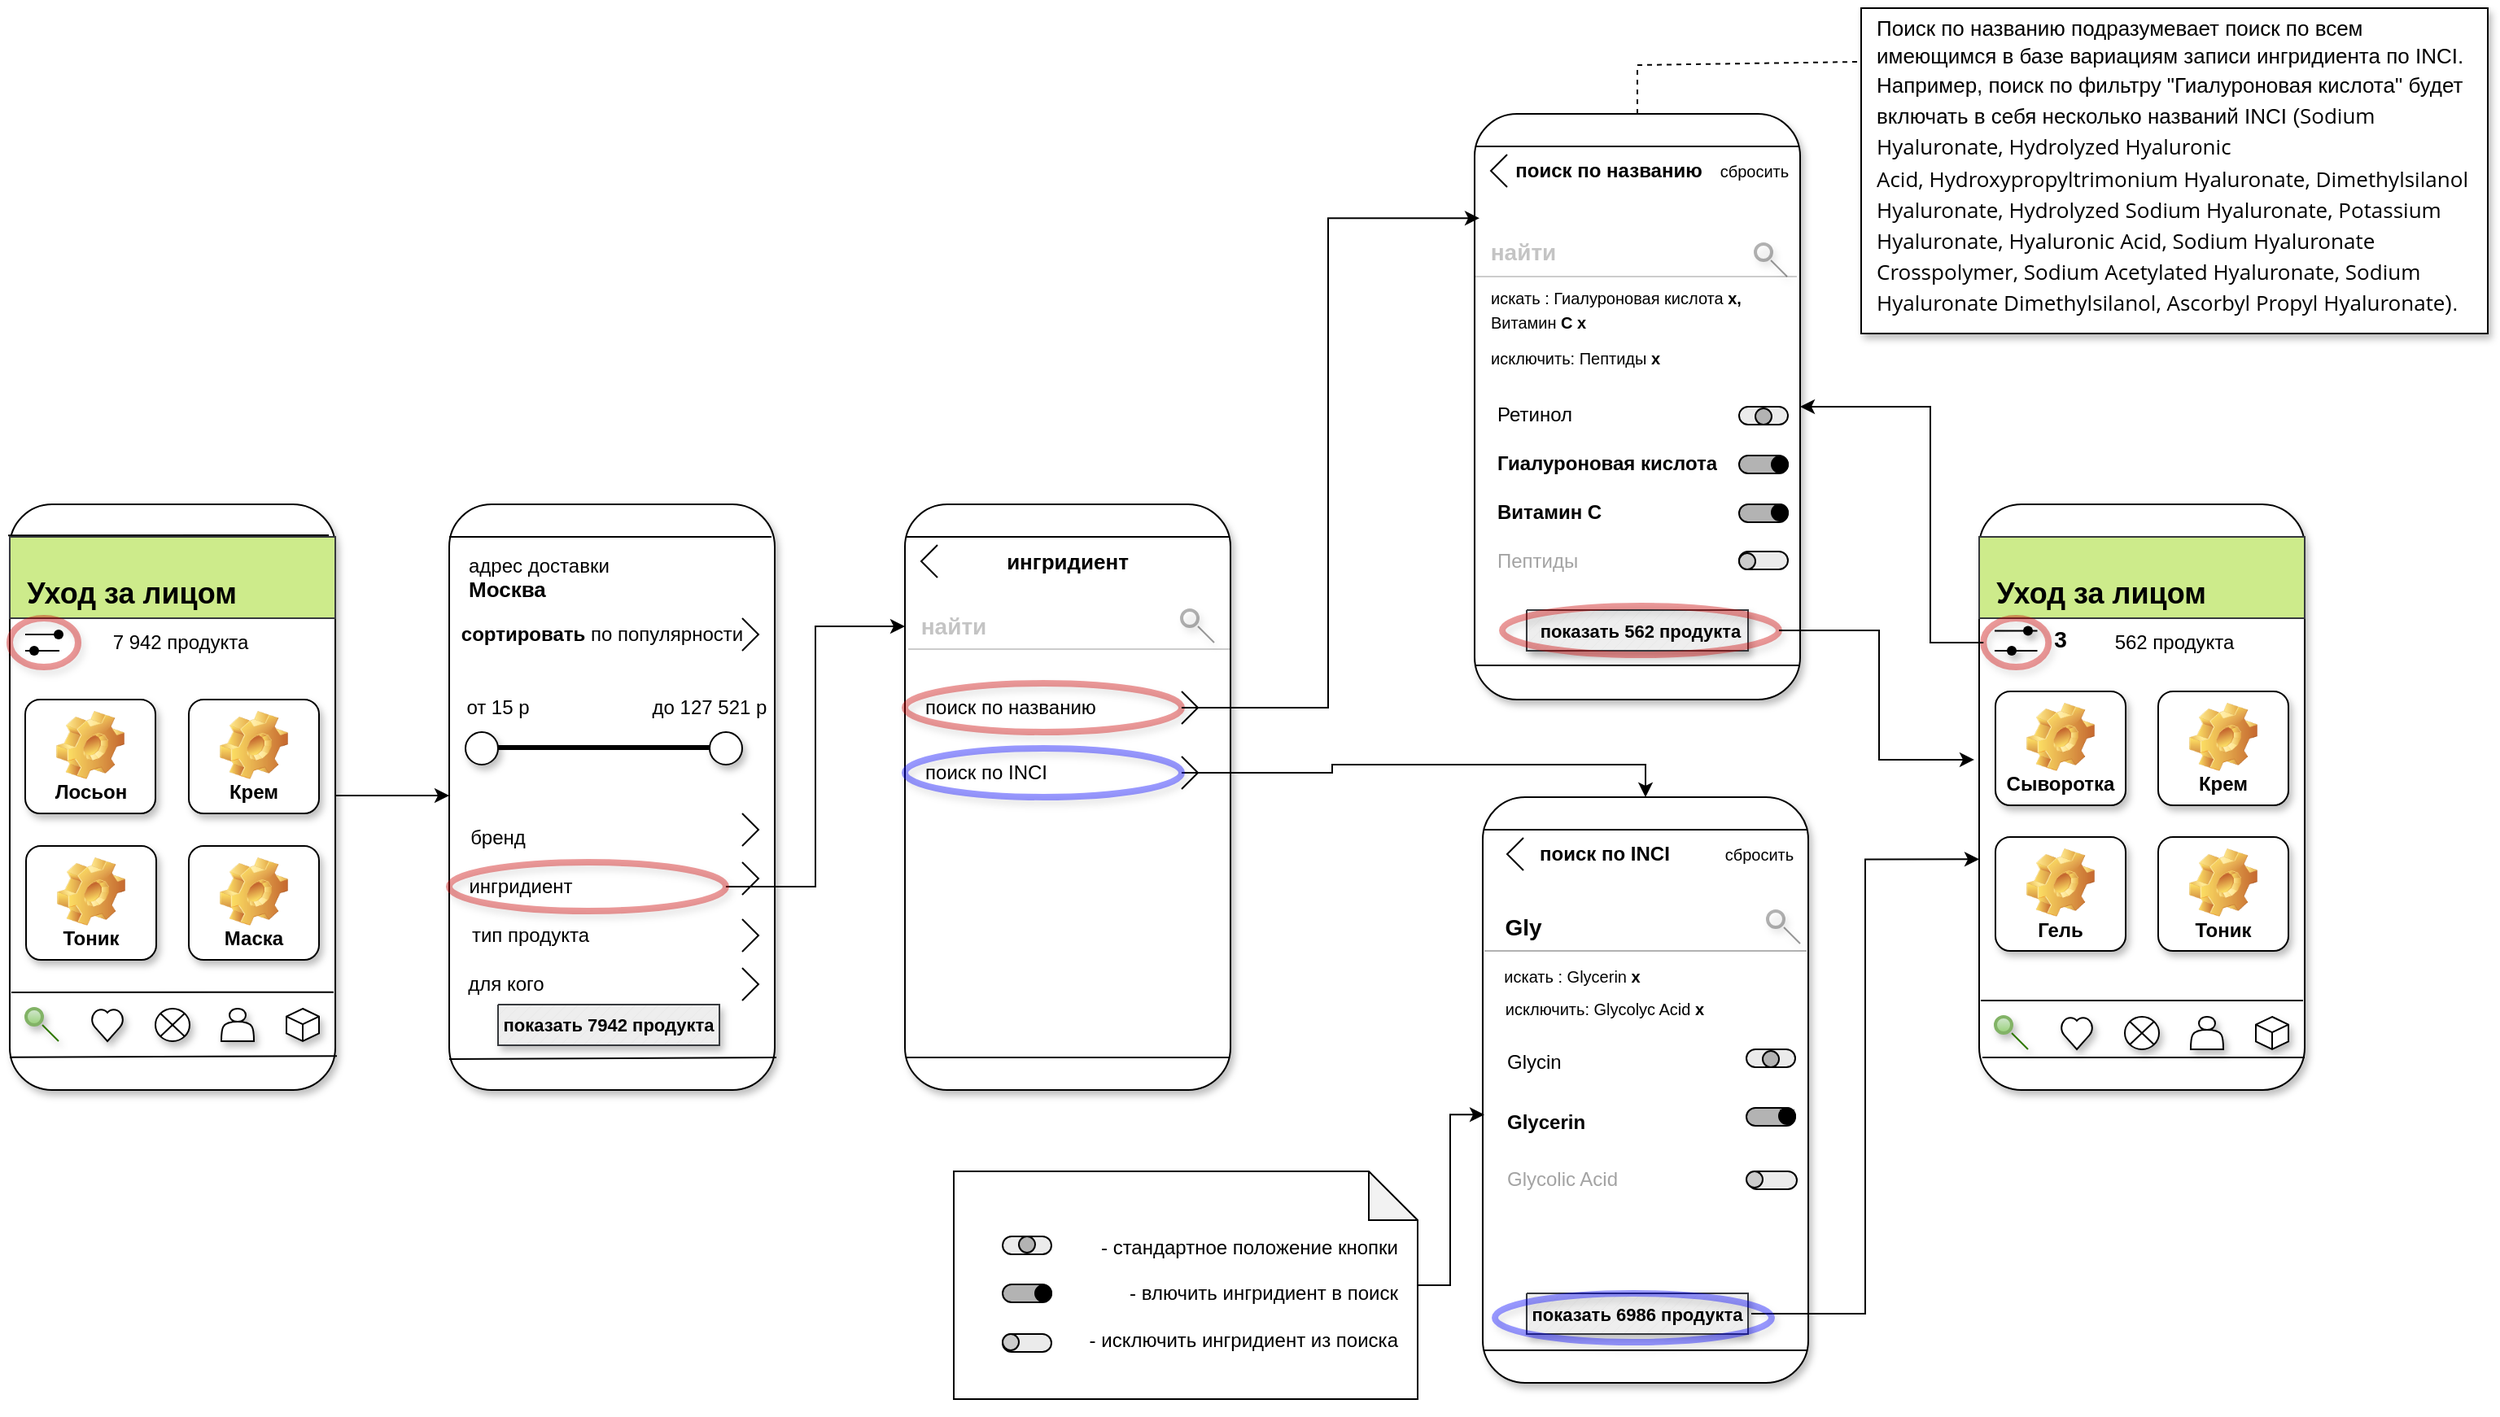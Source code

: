 <mxfile version="24.7.17">
  <diagram name="Страница — 1" id="dGyKo30YHlpizkumSqCY">
    <mxGraphModel dx="1434" dy="1671" grid="1" gridSize="10" guides="1" tooltips="1" connect="1" arrows="1" fold="1" page="1" pageScale="1" pageWidth="1169" pageHeight="827" math="0" shadow="0">
      <root>
        <mxCell id="0" />
        <mxCell id="1" parent="0" />
        <mxCell id="ZdthaMtyNPpBsi2oZ3e5-52" value="" style="rounded=1;whiteSpace=wrap;html=1;shadow=1;arcSize=13;labelBackgroundColor=none;movable=0;resizable=0;rotatable=0;deletable=0;editable=0;locked=1;connectable=0;" parent="1" vertex="1">
          <mxGeometry x="320" y="100" width="200" height="360" as="geometry" />
        </mxCell>
        <mxCell id="ZdthaMtyNPpBsi2oZ3e5-1" value="" style="rounded=1;whiteSpace=wrap;html=1;shadow=1;arcSize=13;labelBackgroundColor=none;movable=0;resizable=0;rotatable=0;deletable=0;editable=0;locked=1;connectable=0;" parent="1" vertex="1">
          <mxGeometry x="50" y="100" width="200" height="360" as="geometry" />
        </mxCell>
        <mxCell id="ZdthaMtyNPpBsi2oZ3e5-4" value="" style="endArrow=none;html=1;rounded=0;entryX=1.005;entryY=0.942;entryDx=0;entryDy=0;entryPerimeter=0;exitX=0;exitY=0.944;exitDx=0;exitDy=0;exitPerimeter=0;labelBackgroundColor=none;fontColor=default;" parent="1" source="ZdthaMtyNPpBsi2oZ3e5-1" target="ZdthaMtyNPpBsi2oZ3e5-1" edge="1">
          <mxGeometry width="50" height="50" relative="1" as="geometry">
            <mxPoint x="90" y="450" as="sourcePoint" />
            <mxPoint x="140" y="400" as="targetPoint" />
            <Array as="points" />
          </mxGeometry>
        </mxCell>
        <mxCell id="ZdthaMtyNPpBsi2oZ3e5-5" value="" style="endArrow=none;html=1;rounded=0;entryX=0.995;entryY=0.833;entryDx=0;entryDy=0;entryPerimeter=0;labelBackgroundColor=none;fontColor=default;" parent="1" target="ZdthaMtyNPpBsi2oZ3e5-1" edge="1">
          <mxGeometry width="50" height="50" relative="1" as="geometry">
            <mxPoint x="51" y="400" as="sourcePoint" />
            <mxPoint x="140" y="380" as="targetPoint" />
          </mxGeometry>
        </mxCell>
        <mxCell id="ZdthaMtyNPpBsi2oZ3e5-7" style="edgeStyle=orthogonalEdgeStyle;rounded=0;orthogonalLoop=1;jettySize=auto;html=1;exitX=0.1;exitY=0.5;exitDx=0;exitDy=0;exitPerimeter=0;entryX=0.1;entryY=0.5;entryDx=0;entryDy=0;entryPerimeter=0;labelBackgroundColor=none;fontColor=default;" parent="1" edge="1">
          <mxGeometry relative="1" as="geometry">
            <mxPoint x="421" y="425" as="targetPoint" />
            <mxPoint x="421" y="425" as="sourcePoint" />
          </mxGeometry>
        </mxCell>
        <mxCell id="ZdthaMtyNPpBsi2oZ3e5-12" style="edgeStyle=orthogonalEdgeStyle;rounded=0;orthogonalLoop=1;jettySize=auto;html=1;exitX=0.5;exitY=0.115;exitDx=0;exitDy=0;exitPerimeter=0;entryX=0.5;entryY=0.115;entryDx=0;entryDy=0;entryPerimeter=0;labelBackgroundColor=none;fontColor=default;" parent="1" source="ZdthaMtyNPpBsi2oZ3e5-11" target="ZdthaMtyNPpBsi2oZ3e5-11" edge="1">
          <mxGeometry relative="1" as="geometry">
            <mxPoint x="460" y="390" as="targetPoint" />
          </mxGeometry>
        </mxCell>
        <mxCell id="ZdthaMtyNPpBsi2oZ3e5-11" value="" style="verticalLabelPosition=bottom;verticalAlign=top;html=1;shape=mxgraph.basic.heart;shadow=1;labelBackgroundColor=none;" parent="1" vertex="1">
          <mxGeometry x="100" y="410" width="20" height="20" as="geometry" />
        </mxCell>
        <mxCell id="ZdthaMtyNPpBsi2oZ3e5-13" value="" style="shape=actor;whiteSpace=wrap;html=1;shadow=1;labelBackgroundColor=none;" parent="1" vertex="1">
          <mxGeometry x="180" y="410" width="20" height="20" as="geometry" />
        </mxCell>
        <mxCell id="ZdthaMtyNPpBsi2oZ3e5-15" value="" style="html=1;shape=mxgraph.basic.isocube;isoAngle=15;shadow=1;labelBackgroundColor=none;" parent="1" vertex="1">
          <mxGeometry x="220" y="410" width="20" height="20" as="geometry" />
        </mxCell>
        <mxCell id="ZdthaMtyNPpBsi2oZ3e5-16" value="" style="verticalLabelPosition=bottom;verticalAlign=top;html=1;shape=mxgraph.flowchart.or;shadow=1;labelBackgroundColor=none;" parent="1" vertex="1">
          <mxGeometry x="139.5" y="410" width="21" height="20" as="geometry" />
        </mxCell>
        <mxCell id="ZdthaMtyNPpBsi2oZ3e5-17" value="" style="ellipse;whiteSpace=wrap;html=1;aspect=fixed;strokeWidth=2;perimeterSpacing=1;shadow=1;labelBackgroundColor=none;fillColor=#d5e8d4;strokeColor=#82b366;gradientColor=#97d077;" parent="1" vertex="1">
          <mxGeometry x="60" y="410" width="10" height="10" as="geometry" />
        </mxCell>
        <mxCell id="ZdthaMtyNPpBsi2oZ3e5-20" value="" style="endArrow=none;html=1;rounded=0;shadow=1;endSize=7;startSize=7;jumpSize=7;labelBackgroundColor=none;fontColor=default;fillColor=#60a917;strokeColor=#2D7600;" parent="1" edge="1">
          <mxGeometry width="50" height="50" relative="1" as="geometry">
            <mxPoint x="70" y="420" as="sourcePoint" />
            <mxPoint x="80" y="430" as="targetPoint" />
          </mxGeometry>
        </mxCell>
        <mxCell id="ZdthaMtyNPpBsi2oZ3e5-24" value="" style="endArrow=none;html=1;rounded=0;exitX=-0.005;exitY=0.053;exitDx=0;exitDy=0;exitPerimeter=0;labelBackgroundColor=none;fontColor=default;" parent="1" source="ZdthaMtyNPpBsi2oZ3e5-1" edge="1">
          <mxGeometry width="50" height="50" relative="1" as="geometry">
            <mxPoint x="89.5" y="180" as="sourcePoint" />
            <mxPoint x="246" y="119" as="targetPoint" />
          </mxGeometry>
        </mxCell>
        <mxCell id="ZdthaMtyNPpBsi2oZ3e5-25" value="" style="rounded=0;whiteSpace=wrap;html=1;fillColor=#cdeb8b;strokeColor=#36393d;" parent="1" vertex="1">
          <mxGeometry x="50" y="120" width="200" height="50" as="geometry" />
        </mxCell>
        <mxCell id="ZdthaMtyNPpBsi2oZ3e5-28" value="&lt;h2&gt;Уход за лицом&lt;/h2&gt;" style="text;strokeColor=none;align=center;fillColor=none;html=1;verticalAlign=middle;whiteSpace=wrap;rounded=0;" parent="1" vertex="1">
          <mxGeometry x="50" y="140" width="150" height="30" as="geometry" />
        </mxCell>
        <mxCell id="ZdthaMtyNPpBsi2oZ3e5-29" value="" style="shape=partialRectangle;whiteSpace=wrap;html=1;left=0;right=0;fillColor=none;" parent="1" vertex="1">
          <mxGeometry x="60" y="180" width="20" height="10" as="geometry" />
        </mxCell>
        <mxCell id="ZdthaMtyNPpBsi2oZ3e5-30" value="" style="shape=waypoint;sketch=0;fillStyle=solid;size=6;pointerEvents=1;points=[];fillColor=none;resizable=0;rotatable=0;perimeter=centerPerimeter;snapToPoint=1;" parent="1" vertex="1">
          <mxGeometry x="70" y="170" width="20" height="20" as="geometry" />
        </mxCell>
        <mxCell id="ZdthaMtyNPpBsi2oZ3e5-31" value="" style="shape=waypoint;sketch=0;fillStyle=solid;size=6;pointerEvents=1;points=[];fillColor=none;resizable=0;rotatable=0;perimeter=centerPerimeter;snapToPoint=1;" parent="1" vertex="1">
          <mxGeometry x="55" y="180" width="20" height="20" as="geometry" />
        </mxCell>
        <mxCell id="ZdthaMtyNPpBsi2oZ3e5-36" value="7 942 продукта" style="text;strokeColor=none;align=center;fillColor=none;html=1;verticalAlign=middle;whiteSpace=wrap;rounded=0;fontFamily=Helvetica;fontSize=12;fontColor=default;labelBackgroundColor=none;" parent="1" vertex="1">
          <mxGeometry x="110" y="170" width="90" height="30" as="geometry" />
        </mxCell>
        <mxCell id="ZdthaMtyNPpBsi2oZ3e5-37" value="Лосьон" style="label;whiteSpace=wrap;html=1;align=center;verticalAlign=bottom;spacingLeft=0;spacingBottom=4;imageAlign=center;imageVerticalAlign=top;image=img/clipart/Gear_128x128.png;rounded=1;shadow=1;strokeColor=default;arcSize=13;fontFamily=Helvetica;fontSize=12;fontColor=default;labelBackgroundColor=none;fillColor=default;" parent="1" vertex="1">
          <mxGeometry x="59.5" y="220" width="80" height="70" as="geometry" />
        </mxCell>
        <mxCell id="ZdthaMtyNPpBsi2oZ3e5-38" value="Крем" style="label;whiteSpace=wrap;html=1;align=center;verticalAlign=bottom;spacingLeft=0;spacingBottom=4;imageAlign=center;imageVerticalAlign=top;image=img/clipart/Gear_128x128.png;rounded=1;shadow=1;strokeColor=default;arcSize=13;fontFamily=Helvetica;fontSize=12;fontColor=default;labelBackgroundColor=none;fillColor=default;" parent="1" vertex="1">
          <mxGeometry x="160" y="220" width="80" height="70" as="geometry" />
        </mxCell>
        <mxCell id="ZdthaMtyNPpBsi2oZ3e5-39" value="Тоник" style="label;whiteSpace=wrap;html=1;align=center;verticalAlign=bottom;spacingLeft=0;spacingBottom=4;imageAlign=center;imageVerticalAlign=top;image=img/clipart/Gear_128x128.png;rounded=1;shadow=1;strokeColor=default;arcSize=13;fontFamily=Helvetica;fontSize=12;fontColor=default;labelBackgroundColor=none;fillColor=default;" parent="1" vertex="1">
          <mxGeometry x="60" y="310" width="80" height="70" as="geometry" />
        </mxCell>
        <mxCell id="ZdthaMtyNPpBsi2oZ3e5-40" value="Маска" style="label;whiteSpace=wrap;html=1;align=center;verticalAlign=bottom;spacingLeft=0;spacingBottom=4;imageAlign=center;imageVerticalAlign=top;image=img/clipart/Gear_128x128.png;rounded=1;shadow=1;strokeColor=default;arcSize=13;fontFamily=Helvetica;fontSize=12;fontColor=default;labelBackgroundColor=none;fillColor=default;" parent="1" vertex="1">
          <mxGeometry x="160" y="310" width="80" height="70" as="geometry" />
        </mxCell>
        <mxCell id="ZdthaMtyNPpBsi2oZ3e5-42" value="" style="endArrow=none;html=1;rounded=0;entryX=1.005;entryY=0.942;entryDx=0;entryDy=0;entryPerimeter=0;exitX=0;exitY=0.944;exitDx=0;exitDy=0;exitPerimeter=0;labelBackgroundColor=none;fontColor=default;" parent="1" edge="1">
          <mxGeometry width="50" height="50" relative="1" as="geometry">
            <mxPoint x="320" y="441" as="sourcePoint" />
            <mxPoint x="521" y="440" as="targetPoint" />
            <Array as="points" />
          </mxGeometry>
        </mxCell>
        <mxCell id="ZdthaMtyNPpBsi2oZ3e5-51" value="" style="endArrow=none;html=1;rounded=0;entryX=0.995;entryY=0.833;entryDx=0;entryDy=0;entryPerimeter=0;labelBackgroundColor=none;fontColor=default;" parent="1" edge="1">
          <mxGeometry width="50" height="50" relative="1" as="geometry">
            <mxPoint x="320" y="120" as="sourcePoint" />
            <mxPoint x="518" y="120" as="targetPoint" />
          </mxGeometry>
        </mxCell>
        <mxCell id="ZdthaMtyNPpBsi2oZ3e5-53" value="адрес доставки&lt;div&gt;&lt;b&gt;&lt;font style=&quot;font-size: 13px;&quot;&gt;Москва&lt;/font&gt;&lt;/b&gt;&lt;/div&gt;" style="text;strokeColor=none;align=left;fillColor=none;html=1;verticalAlign=middle;whiteSpace=wrap;rounded=0;fontFamily=Helvetica;fontSize=12;fontColor=default;labelBackgroundColor=none;" parent="1" vertex="1">
          <mxGeometry x="330" y="130" width="100" height="30" as="geometry" />
        </mxCell>
        <mxCell id="ZdthaMtyNPpBsi2oZ3e5-54" value="&lt;font style=&quot;font-size: 12px;&quot;&gt;&lt;b&gt;&lt;font style=&quot;font-size: 12px;&quot;&gt;сортировать&lt;/font&gt;&lt;/b&gt; по популярности&lt;/font&gt;" style="text;strokeColor=none;align=center;fillColor=none;html=1;verticalAlign=middle;whiteSpace=wrap;rounded=0;fontFamily=Helvetica;fontSize=12;fontColor=default;labelBackgroundColor=none;" parent="1" vertex="1">
          <mxGeometry x="299" y="165" width="230" height="30" as="geometry" />
        </mxCell>
        <mxCell id="ZdthaMtyNPpBsi2oZ3e5-56" value="" style="endArrow=none;html=1;rounded=0;fontFamily=Helvetica;fontSize=12;fontColor=default;labelBackgroundColor=none;" parent="1" edge="1">
          <mxGeometry width="50" height="50" relative="1" as="geometry">
            <mxPoint x="500" y="170" as="sourcePoint" />
            <mxPoint x="500" y="190" as="targetPoint" />
            <Array as="points">
              <mxPoint x="510" y="180" />
            </Array>
          </mxGeometry>
        </mxCell>
        <mxCell id="ZdthaMtyNPpBsi2oZ3e5-57" value="" style="endArrow=none;html=1;rounded=0;fontFamily=Helvetica;fontSize=12;fontColor=default;labelBackgroundColor=none;strokeWidth=3;" parent="1" edge="1">
          <mxGeometry width="50" height="50" relative="1" as="geometry">
            <mxPoint x="483" y="249.5" as="sourcePoint" />
            <mxPoint x="344" y="249.5" as="targetPoint" />
          </mxGeometry>
        </mxCell>
        <mxCell id="ZdthaMtyNPpBsi2oZ3e5-58" value="" style="ellipse;whiteSpace=wrap;html=1;aspect=fixed;rounded=1;shadow=1;strokeColor=default;align=center;verticalAlign=middle;arcSize=13;fontFamily=Helvetica;fontSize=12;fontColor=default;labelBackgroundColor=none;fillColor=default;" parent="1" vertex="1">
          <mxGeometry x="330" y="240" width="20" height="20" as="geometry" />
        </mxCell>
        <mxCell id="ZdthaMtyNPpBsi2oZ3e5-59" value="" style="ellipse;whiteSpace=wrap;html=1;aspect=fixed;rounded=1;shadow=1;strokeColor=default;align=center;verticalAlign=middle;arcSize=13;fontFamily=Helvetica;fontSize=12;fontColor=default;labelBackgroundColor=none;fillColor=default;" parent="1" vertex="1">
          <mxGeometry x="480" y="240" width="20" height="20" as="geometry" />
        </mxCell>
        <mxCell id="ZdthaMtyNPpBsi2oZ3e5-60" value="от 15 р" style="text;strokeColor=none;align=center;fillColor=none;html=1;verticalAlign=middle;whiteSpace=wrap;rounded=0;fontFamily=Helvetica;fontSize=12;fontColor=default;labelBackgroundColor=none;" parent="1" vertex="1">
          <mxGeometry x="320" y="210" width="60" height="30" as="geometry" />
        </mxCell>
        <mxCell id="ZdthaMtyNPpBsi2oZ3e5-61" value="до 127 521 р" style="text;strokeColor=none;align=center;fillColor=none;html=1;verticalAlign=middle;whiteSpace=wrap;rounded=0;fontFamily=Helvetica;fontSize=12;fontColor=default;labelBackgroundColor=none;" parent="1" vertex="1">
          <mxGeometry x="440" y="210" width="80" height="30" as="geometry" />
        </mxCell>
        <mxCell id="ZdthaMtyNPpBsi2oZ3e5-62" value="бренд" style="text;strokeColor=none;align=center;fillColor=none;html=1;verticalAlign=middle;whiteSpace=wrap;rounded=0;fontFamily=Helvetica;fontSize=12;fontColor=default;labelBackgroundColor=none;" parent="1" vertex="1">
          <mxGeometry x="330" y="290" width="40" height="30" as="geometry" />
        </mxCell>
        <mxCell id="ZdthaMtyNPpBsi2oZ3e5-63" value="ингридиент" style="text;strokeColor=none;align=center;fillColor=none;html=1;verticalAlign=middle;whiteSpace=wrap;rounded=0;fontFamily=Helvetica;fontSize=12;fontColor=default;labelBackgroundColor=none;" parent="1" vertex="1">
          <mxGeometry x="334" y="320" width="60" height="30" as="geometry" />
        </mxCell>
        <mxCell id="ZdthaMtyNPpBsi2oZ3e5-64" value="тип продукта" style="text;strokeColor=none;align=center;fillColor=none;html=1;verticalAlign=middle;whiteSpace=wrap;rounded=0;fontFamily=Helvetica;fontSize=12;fontColor=default;labelBackgroundColor=none;" parent="1" vertex="1">
          <mxGeometry x="330" y="350" width="80" height="30" as="geometry" />
        </mxCell>
        <mxCell id="ZdthaMtyNPpBsi2oZ3e5-65" value="для кого" style="text;strokeColor=none;align=center;fillColor=none;html=1;verticalAlign=middle;whiteSpace=wrap;rounded=0;fontFamily=Helvetica;fontSize=12;fontColor=default;labelBackgroundColor=none;" parent="1" vertex="1">
          <mxGeometry x="330" y="380" width="50" height="30" as="geometry" />
        </mxCell>
        <mxCell id="ZdthaMtyNPpBsi2oZ3e5-66" value="" style="verticalLabelPosition=bottom;verticalAlign=top;html=1;shape=mxgraph.basic.patternFillRect;fillStyle=diag;step=5;fillStrokeWidth=0.2;fillStrokeColor=#dddddd;rounded=1;shadow=1;strokeColor=#36393d;align=center;arcSize=13;fontFamily=Helvetica;fontSize=12;labelBackgroundColor=none;fillColor=#eeeeee;" parent="1" vertex="1">
          <mxGeometry x="350" y="407.5" width="136" height="25" as="geometry" />
        </mxCell>
        <mxCell id="ZdthaMtyNPpBsi2oZ3e5-67" value="&lt;font style=&quot;font-size: 11px;&quot;&gt;&lt;b&gt;показать 7942 продукта&lt;/b&gt;&lt;/font&gt;" style="text;strokeColor=none;align=center;fillColor=none;html=1;verticalAlign=middle;whiteSpace=wrap;rounded=0;fontFamily=Helvetica;fontSize=12;fontColor=default;labelBackgroundColor=none;strokeWidth=1;" parent="1" vertex="1">
          <mxGeometry x="348" y="405" width="140" height="30" as="geometry" />
        </mxCell>
        <mxCell id="ZdthaMtyNPpBsi2oZ3e5-69" value="" style="endArrow=none;html=1;rounded=0;fontFamily=Helvetica;fontSize=12;fontColor=default;labelBackgroundColor=none;" parent="1" edge="1">
          <mxGeometry width="50" height="50" relative="1" as="geometry">
            <mxPoint x="500" y="355" as="sourcePoint" />
            <mxPoint x="500" y="375" as="targetPoint" />
            <Array as="points">
              <mxPoint x="510" y="365" />
            </Array>
          </mxGeometry>
        </mxCell>
        <mxCell id="ZdthaMtyNPpBsi2oZ3e5-70" value="" style="endArrow=none;html=1;rounded=0;fontFamily=Helvetica;fontSize=12;fontColor=default;labelBackgroundColor=none;" parent="1" edge="1">
          <mxGeometry width="50" height="50" relative="1" as="geometry">
            <mxPoint x="500" y="290" as="sourcePoint" />
            <mxPoint x="500" y="310" as="targetPoint" />
            <Array as="points">
              <mxPoint x="510" y="300" />
            </Array>
          </mxGeometry>
        </mxCell>
        <mxCell id="ZdthaMtyNPpBsi2oZ3e5-71" value="" style="endArrow=none;html=1;rounded=0;fontFamily=Helvetica;fontSize=12;fontColor=default;labelBackgroundColor=none;" parent="1" edge="1">
          <mxGeometry width="50" height="50" relative="1" as="geometry">
            <mxPoint x="500" y="320" as="sourcePoint" />
            <mxPoint x="500" y="340" as="targetPoint" />
            <Array as="points">
              <mxPoint x="510" y="330" />
            </Array>
          </mxGeometry>
        </mxCell>
        <mxCell id="ZdthaMtyNPpBsi2oZ3e5-72" value="" style="endArrow=none;html=1;rounded=0;fontFamily=Helvetica;fontSize=12;fontColor=default;labelBackgroundColor=none;" parent="1" edge="1">
          <mxGeometry width="50" height="50" relative="1" as="geometry">
            <mxPoint x="500" y="385" as="sourcePoint" />
            <mxPoint x="500" y="405" as="targetPoint" />
            <Array as="points">
              <mxPoint x="510" y="395" />
            </Array>
          </mxGeometry>
        </mxCell>
        <mxCell id="ZdthaMtyNPpBsi2oZ3e5-73" value="" style="rounded=1;whiteSpace=wrap;html=1;shadow=1;arcSize=13;labelBackgroundColor=none;movable=0;resizable=0;rotatable=0;deletable=0;editable=0;locked=1;connectable=0;" parent="1" vertex="1">
          <mxGeometry x="600" y="100" width="200" height="360" as="geometry" />
        </mxCell>
        <mxCell id="ZdthaMtyNPpBsi2oZ3e5-74" value="" style="rounded=1;whiteSpace=wrap;html=1;shadow=1;arcSize=13;labelBackgroundColor=none;" parent="1" vertex="1">
          <mxGeometry x="950" y="-140" width="200" height="360" as="geometry" />
        </mxCell>
        <mxCell id="ZdthaMtyNPpBsi2oZ3e5-75" value="" style="endArrow=none;html=1;rounded=0;entryX=0.995;entryY=0.833;entryDx=0;entryDy=0;entryPerimeter=0;labelBackgroundColor=none;fontColor=default;" parent="1" edge="1">
          <mxGeometry width="50" height="50" relative="1" as="geometry">
            <mxPoint x="601" y="120" as="sourcePoint" />
            <mxPoint x="799" y="120" as="targetPoint" />
          </mxGeometry>
        </mxCell>
        <mxCell id="ZdthaMtyNPpBsi2oZ3e5-76" value="" style="endArrow=none;html=1;rounded=0;entryX=0.995;entryY=0.833;entryDx=0;entryDy=0;entryPerimeter=0;labelBackgroundColor=none;fontColor=default;" parent="1" edge="1">
          <mxGeometry width="50" height="50" relative="1" as="geometry">
            <mxPoint x="601" y="440" as="sourcePoint" />
            <mxPoint x="799" y="440" as="targetPoint" />
          </mxGeometry>
        </mxCell>
        <mxCell id="ZdthaMtyNPpBsi2oZ3e5-77" value="&lt;font style=&quot;font-size: 13px;&quot;&gt;&lt;b&gt;ингридиент&lt;/b&gt;&lt;/font&gt;" style="text;strokeColor=none;align=center;fillColor=none;html=1;verticalAlign=middle;whiteSpace=wrap;rounded=0;fontFamily=Helvetica;fontSize=12;fontColor=default;labelBackgroundColor=none;" parent="1" vertex="1">
          <mxGeometry x="670" y="120" width="60" height="30" as="geometry" />
        </mxCell>
        <mxCell id="ZdthaMtyNPpBsi2oZ3e5-78" value="" style="endArrow=none;html=1;rounded=0;fontFamily=Helvetica;fontSize=12;fontColor=default;labelBackgroundColor=none;" parent="1" edge="1">
          <mxGeometry width="50" height="50" relative="1" as="geometry">
            <mxPoint x="620" y="145" as="sourcePoint" />
            <mxPoint x="620" y="125" as="targetPoint" />
            <Array as="points">
              <mxPoint x="610" y="135" />
            </Array>
          </mxGeometry>
        </mxCell>
        <mxCell id="ZdthaMtyNPpBsi2oZ3e5-80" value="" style="endArrow=none;html=1;rounded=0;entryX=0.995;entryY=0.833;entryDx=0;entryDy=0;entryPerimeter=0;labelBackgroundColor=none;fontColor=default;opacity=20;" parent="1" edge="1">
          <mxGeometry width="50" height="50" relative="1" as="geometry">
            <mxPoint x="602" y="189" as="sourcePoint" />
            <mxPoint x="800" y="189" as="targetPoint" />
          </mxGeometry>
        </mxCell>
        <mxCell id="ZdthaMtyNPpBsi2oZ3e5-81" value="&lt;b&gt;&lt;font color=&quot;#c4c4c4&quot; style=&quot;font-size: 14px;&quot;&gt;найти&lt;/font&gt;&lt;/b&gt;" style="text;strokeColor=none;align=center;fillColor=none;html=1;verticalAlign=middle;whiteSpace=wrap;rounded=0;fontFamily=Helvetica;fontSize=12;fontColor=default;labelBackgroundColor=none;" parent="1" vertex="1">
          <mxGeometry x="600" y="160" width="60" height="30" as="geometry" />
        </mxCell>
        <mxCell id="ZdthaMtyNPpBsi2oZ3e5-82" value="" style="ellipse;whiteSpace=wrap;html=1;aspect=fixed;rounded=1;shadow=1;strokeColor=default;align=center;verticalAlign=middle;arcSize=13;fontFamily=Helvetica;fontSize=12;fontColor=default;labelBackgroundColor=none;fillColor=default;strokeWidth=2;opacity=30;" parent="1" vertex="1">
          <mxGeometry x="770" y="165" width="10" height="10" as="geometry" />
        </mxCell>
        <mxCell id="ZdthaMtyNPpBsi2oZ3e5-83" value="" style="endArrow=none;html=1;rounded=0;shadow=1;endSize=7;startSize=7;jumpSize=7;labelBackgroundColor=none;fontColor=default;fillColor=#60a917;strokeColor=#000000;opacity=40;" parent="1" edge="1">
          <mxGeometry width="50" height="50" relative="1" as="geometry">
            <mxPoint x="780" y="175" as="sourcePoint" />
            <mxPoint x="790" y="185" as="targetPoint" />
          </mxGeometry>
        </mxCell>
        <mxCell id="ZdthaMtyNPpBsi2oZ3e5-84" value="поиск по названию" style="text;strokeColor=none;align=center;fillColor=none;html=1;verticalAlign=middle;whiteSpace=wrap;rounded=0;fontFamily=Helvetica;fontSize=12;fontColor=default;labelBackgroundColor=none;" parent="1" vertex="1">
          <mxGeometry x="610" y="210" width="110" height="30" as="geometry" />
        </mxCell>
        <mxCell id="ZdthaMtyNPpBsi2oZ3e5-85" value="поиск по INCI" style="text;strokeColor=none;align=center;fillColor=none;html=1;verticalAlign=middle;whiteSpace=wrap;rounded=0;fontFamily=Helvetica;fontSize=12;fontColor=default;labelBackgroundColor=none;" parent="1" vertex="1">
          <mxGeometry x="610" y="250" width="80" height="30" as="geometry" />
        </mxCell>
        <mxCell id="ZdthaMtyNPpBsi2oZ3e5-86" value="" style="endArrow=none;html=1;rounded=0;fontFamily=Helvetica;fontSize=12;fontColor=default;labelBackgroundColor=none;" parent="1" edge="1">
          <mxGeometry width="50" height="50" relative="1" as="geometry">
            <mxPoint x="770" y="215" as="sourcePoint" />
            <mxPoint x="770" y="235" as="targetPoint" />
            <Array as="points">
              <mxPoint x="780" y="225" />
            </Array>
          </mxGeometry>
        </mxCell>
        <mxCell id="ZdthaMtyNPpBsi2oZ3e5-87" value="" style="endArrow=none;html=1;rounded=0;fontFamily=Helvetica;fontSize=12;fontColor=default;labelBackgroundColor=none;" parent="1" edge="1">
          <mxGeometry width="50" height="50" relative="1" as="geometry">
            <mxPoint x="770" y="255" as="sourcePoint" />
            <mxPoint x="770" y="275" as="targetPoint" />
            <Array as="points">
              <mxPoint x="780" y="265" />
            </Array>
          </mxGeometry>
        </mxCell>
        <mxCell id="ZdthaMtyNPpBsi2oZ3e5-88" value="" style="endArrow=none;html=1;rounded=0;entryX=0.995;entryY=0.833;entryDx=0;entryDy=0;entryPerimeter=0;labelBackgroundColor=none;fontColor=default;" parent="1" edge="1">
          <mxGeometry width="50" height="50" relative="1" as="geometry">
            <mxPoint x="951" y="-120" as="sourcePoint" />
            <mxPoint x="1149" y="-120" as="targetPoint" />
          </mxGeometry>
        </mxCell>
        <mxCell id="ZdthaMtyNPpBsi2oZ3e5-89" value="" style="endArrow=none;html=1;rounded=0;entryX=0.995;entryY=0.833;entryDx=0;entryDy=0;entryPerimeter=0;labelBackgroundColor=none;fontColor=default;" parent="1" edge="1">
          <mxGeometry width="50" height="50" relative="1" as="geometry">
            <mxPoint x="951" y="199" as="sourcePoint" />
            <mxPoint x="1149" y="199" as="targetPoint" />
          </mxGeometry>
        </mxCell>
        <mxCell id="ZdthaMtyNPpBsi2oZ3e5-90" value="" style="endArrow=none;html=1;rounded=0;entryX=0.995;entryY=0.833;entryDx=0;entryDy=0;entryPerimeter=0;labelBackgroundColor=none;fontColor=default;opacity=20;jumpSize=7;" parent="1" edge="1">
          <mxGeometry width="50" height="50" relative="1" as="geometry">
            <mxPoint x="950" y="-40" as="sourcePoint" />
            <mxPoint x="1148" y="-40" as="targetPoint" />
            <Array as="points">
              <mxPoint x="1049" y="-40" />
            </Array>
          </mxGeometry>
        </mxCell>
        <mxCell id="ZdthaMtyNPpBsi2oZ3e5-91" value="&lt;b&gt;&lt;font color=&quot;#c4c4c4&quot; style=&quot;font-size: 14px;&quot;&gt;найти&lt;/font&gt;&lt;/b&gt;" style="text;strokeColor=none;align=center;fillColor=none;html=1;verticalAlign=middle;whiteSpace=wrap;rounded=0;fontFamily=Helvetica;fontSize=12;fontColor=default;labelBackgroundColor=none;" parent="1" vertex="1">
          <mxGeometry x="950" y="-70" width="60" height="30" as="geometry" />
        </mxCell>
        <mxCell id="ZdthaMtyNPpBsi2oZ3e5-92" value="" style="ellipse;whiteSpace=wrap;html=1;aspect=fixed;rounded=1;shadow=1;strokeColor=default;align=center;verticalAlign=middle;arcSize=13;fontFamily=Helvetica;fontSize=12;fontColor=default;labelBackgroundColor=none;fillColor=default;strokeWidth=2;opacity=30;" parent="1" vertex="1">
          <mxGeometry x="1122.5" y="-60" width="10" height="10" as="geometry" />
        </mxCell>
        <mxCell id="ZdthaMtyNPpBsi2oZ3e5-93" value="" style="endArrow=none;html=1;rounded=0;shadow=1;endSize=7;startSize=7;jumpSize=7;labelBackgroundColor=none;fontColor=default;fillColor=#60a917;strokeColor=#000000;opacity=40;" parent="1" edge="1">
          <mxGeometry width="50" height="50" relative="1" as="geometry">
            <mxPoint x="1132" y="-50" as="sourcePoint" />
            <mxPoint x="1142" y="-40" as="targetPoint" />
          </mxGeometry>
        </mxCell>
        <mxCell id="ZdthaMtyNPpBsi2oZ3e5-94" value="&lt;b&gt;поиск по названию&lt;/b&gt;" style="text;strokeColor=none;align=center;fillColor=none;html=1;verticalAlign=middle;whiteSpace=wrap;rounded=0;fontFamily=Helvetica;fontSize=12;fontColor=default;labelBackgroundColor=none;" parent="1" vertex="1">
          <mxGeometry x="969.5" y="-120" width="125" height="30" as="geometry" />
        </mxCell>
        <mxCell id="ZdthaMtyNPpBsi2oZ3e5-95" value="" style="endArrow=none;html=1;rounded=0;fontFamily=Helvetica;fontSize=12;fontColor=default;labelBackgroundColor=none;" parent="1" edge="1">
          <mxGeometry width="50" height="50" relative="1" as="geometry">
            <mxPoint x="970" y="-95" as="sourcePoint" />
            <mxPoint x="970" y="-115" as="targetPoint" />
            <Array as="points">
              <mxPoint x="960" y="-105" />
            </Array>
          </mxGeometry>
        </mxCell>
        <mxCell id="ZdthaMtyNPpBsi2oZ3e5-227" value="" style="verticalLabelPosition=bottom;verticalAlign=top;html=1;shape=mxgraph.basic.patternFillRect;fillStyle=diag;step=5;fillStrokeWidth=0.2;fillStrokeColor=#dddddd;rounded=1;shadow=1;strokeColor=#36393d;align=center;arcSize=13;fontFamily=Helvetica;fontSize=12;labelBackgroundColor=none;fillColor=#eeeeee;" parent="1" vertex="1">
          <mxGeometry x="982" y="165" width="136" height="25" as="geometry" />
        </mxCell>
        <mxCell id="ZdthaMtyNPpBsi2oZ3e5-224" value="&lt;font style=&quot;font-size: 11px;&quot;&gt;&lt;b&gt;показать 562 продукта&lt;/b&gt;&lt;/font&gt;" style="text;strokeColor=none;align=center;fillColor=none;html=1;verticalAlign=middle;whiteSpace=wrap;rounded=0;fontFamily=Helvetica;fontSize=12;fontColor=default;labelBackgroundColor=none;strokeWidth=1;" parent="1" vertex="1">
          <mxGeometry x="982" y="162.5" width="140" height="30" as="geometry" />
        </mxCell>
        <mxCell id="ZdthaMtyNPpBsi2oZ3e5-232" value="" style="rounded=1;whiteSpace=wrap;html=1;shadow=1;arcSize=13;labelBackgroundColor=none;movable=1;resizable=1;rotatable=1;deletable=1;editable=1;locked=0;connectable=1;" parent="1" vertex="1">
          <mxGeometry x="955" y="280" width="200" height="360" as="geometry" />
        </mxCell>
        <mxCell id="ZdthaMtyNPpBsi2oZ3e5-233" value="" style="endArrow=none;html=1;rounded=0;entryX=0.995;entryY=0.833;entryDx=0;entryDy=0;entryPerimeter=0;labelBackgroundColor=none;fontColor=default;" parent="1" edge="1">
          <mxGeometry width="50" height="50" relative="1" as="geometry">
            <mxPoint x="956" y="300" as="sourcePoint" />
            <mxPoint x="1154" y="300" as="targetPoint" />
          </mxGeometry>
        </mxCell>
        <mxCell id="ZdthaMtyNPpBsi2oZ3e5-234" value="" style="endArrow=none;html=1;rounded=0;entryX=0.995;entryY=0.833;entryDx=0;entryDy=0;entryPerimeter=0;labelBackgroundColor=none;fontColor=default;" parent="1" edge="1">
          <mxGeometry width="50" height="50" relative="1" as="geometry">
            <mxPoint x="956" y="620" as="sourcePoint" />
            <mxPoint x="1154" y="620" as="targetPoint" />
          </mxGeometry>
        </mxCell>
        <mxCell id="ZdthaMtyNPpBsi2oZ3e5-235" value="" style="endArrow=none;html=1;rounded=0;entryX=0.995;entryY=0.833;entryDx=0;entryDy=0;entryPerimeter=0;labelBackgroundColor=none;fontColor=default;jumpSize=7;opacity=30;" parent="1" edge="1">
          <mxGeometry width="50" height="50" relative="1" as="geometry">
            <mxPoint x="956" y="374.5" as="sourcePoint" />
            <mxPoint x="1154" y="374.5" as="targetPoint" />
          </mxGeometry>
        </mxCell>
        <mxCell id="ZdthaMtyNPpBsi2oZ3e5-236" value="&lt;b&gt;поиск по INCI&lt;/b&gt;" style="text;strokeColor=none;align=center;fillColor=none;html=1;verticalAlign=middle;whiteSpace=wrap;rounded=0;fontFamily=Helvetica;fontSize=12;fontColor=default;labelBackgroundColor=none;" parent="1" vertex="1">
          <mxGeometry x="985" y="300" width="90" height="30" as="geometry" />
        </mxCell>
        <mxCell id="ZdthaMtyNPpBsi2oZ3e5-237" value="" style="endArrow=none;html=1;rounded=0;fontFamily=Helvetica;fontSize=12;fontColor=default;labelBackgroundColor=none;" parent="1" edge="1">
          <mxGeometry width="50" height="50" relative="1" as="geometry">
            <mxPoint x="980" y="325" as="sourcePoint" />
            <mxPoint x="980" y="305" as="targetPoint" />
            <Array as="points">
              <mxPoint x="970" y="315" />
            </Array>
          </mxGeometry>
        </mxCell>
        <mxCell id="ZdthaMtyNPpBsi2oZ3e5-238" value="&lt;span style=&quot;font-size: 14px;&quot;&gt;&lt;b style=&quot;&quot;&gt;Gly&lt;/b&gt;&lt;/span&gt;" style="text;strokeColor=none;align=center;fillColor=none;html=1;verticalAlign=middle;whiteSpace=wrap;rounded=0;fontFamily=Helvetica;fontSize=12;fontColor=default;labelBackgroundColor=none;" parent="1" vertex="1">
          <mxGeometry x="955" y="344.5" width="50" height="30" as="geometry" />
        </mxCell>
        <mxCell id="ZdthaMtyNPpBsi2oZ3e5-250" value="" style="shape=table;startSize=0;container=1;collapsible=0;childLayout=tableLayout;fontSize=11;fillColor=none;strokeColor=none;rounded=1;shadow=1;align=center;verticalAlign=middle;arcSize=13;fontFamily=Helvetica;fontColor=default;labelBackgroundColor=none;" parent="1" vertex="1">
          <mxGeometry x="962.5" y="425" width="150" height="165.5" as="geometry" />
        </mxCell>
        <mxCell id="-kzCH3ajNWqmzhJfIoFS-3" value="" style="shape=tableRow;horizontal=0;startSize=0;swimlaneHead=0;swimlaneBody=0;strokeColor=inherit;top=0;left=0;bottom=0;right=0;collapsible=0;dropTarget=0;fillColor=none;points=[[0,0.5],[1,0.5]];portConstraint=eastwest;fontSize=16;rounded=1;shadow=1;align=center;verticalAlign=middle;arcSize=13;fontFamily=Helvetica;fontColor=default;labelBackgroundColor=none;" parent="ZdthaMtyNPpBsi2oZ3e5-250" vertex="1">
          <mxGeometry width="150" height="35" as="geometry" />
        </mxCell>
        <mxCell id="-kzCH3ajNWqmzhJfIoFS-4" value="Glycin" style="shape=partialRectangle;html=1;whiteSpace=wrap;connectable=0;strokeColor=inherit;overflow=hidden;fillColor=none;top=0;left=0;bottom=0;right=0;pointerEvents=1;fontSize=12;align=left;spacingLeft=5;rounded=1;shadow=1;verticalAlign=middle;arcSize=13;fontFamily=Helvetica;fontColor=default;labelBackgroundColor=none;" parent="-kzCH3ajNWqmzhJfIoFS-3" vertex="1">
          <mxGeometry width="150" height="35" as="geometry">
            <mxRectangle width="150" height="35" as="alternateBounds" />
          </mxGeometry>
        </mxCell>
        <mxCell id="ZdthaMtyNPpBsi2oZ3e5-251" value="" style="shape=tableRow;horizontal=0;startSize=0;swimlaneHead=0;swimlaneBody=0;strokeColor=inherit;top=0;left=0;bottom=0;right=0;collapsible=0;dropTarget=0;fillColor=none;points=[[0,0.5],[1,0.5]];portConstraint=eastwest;fontSize=16;rounded=1;shadow=1;align=center;verticalAlign=middle;arcSize=13;fontFamily=Helvetica;fontColor=default;labelBackgroundColor=none;" parent="ZdthaMtyNPpBsi2oZ3e5-250" vertex="1">
          <mxGeometry y="35" width="150" height="39" as="geometry" />
        </mxCell>
        <mxCell id="ZdthaMtyNPpBsi2oZ3e5-252" value="&lt;b&gt;Glycerin&lt;/b&gt;" style="shape=partialRectangle;html=1;whiteSpace=wrap;connectable=0;strokeColor=inherit;overflow=hidden;fillColor=none;top=0;left=0;bottom=0;right=0;pointerEvents=1;fontSize=12;align=left;spacingLeft=5;rounded=1;shadow=1;verticalAlign=middle;arcSize=13;fontFamily=Helvetica;fontColor=default;labelBackgroundColor=none;" parent="ZdthaMtyNPpBsi2oZ3e5-251" vertex="1">
          <mxGeometry width="150" height="39" as="geometry">
            <mxRectangle width="150" height="39" as="alternateBounds" />
          </mxGeometry>
        </mxCell>
        <mxCell id="ZdthaMtyNPpBsi2oZ3e5-253" value="" style="shape=tableRow;horizontal=0;startSize=0;swimlaneHead=0;swimlaneBody=0;strokeColor=inherit;top=0;left=0;bottom=0;right=0;collapsible=0;dropTarget=0;fillColor=none;points=[[0,0.5],[1,0.5]];portConstraint=eastwest;fontSize=16;rounded=1;shadow=1;align=center;verticalAlign=middle;arcSize=13;fontFamily=Helvetica;fontColor=default;labelBackgroundColor=none;" parent="ZdthaMtyNPpBsi2oZ3e5-250" vertex="1">
          <mxGeometry y="74" width="150" height="31" as="geometry" />
        </mxCell>
        <mxCell id="ZdthaMtyNPpBsi2oZ3e5-254" value="&lt;span style=&quot;background-color: rgb(255, 255, 255);&quot;&gt;&lt;font color=&quot;#a3a3a3&quot; face=&quot;Helvetica&quot; style=&quot;font-size: 12px;&quot;&gt;Glycolic Acid&lt;/font&gt;&lt;/span&gt;" style="shape=partialRectangle;html=1;whiteSpace=wrap;connectable=0;strokeColor=inherit;overflow=hidden;fillColor=none;top=0;left=0;bottom=0;right=0;pointerEvents=1;fontSize=12;align=left;spacingLeft=5;rounded=1;shadow=1;verticalAlign=middle;arcSize=13;fontFamily=Helvetica;fontColor=default;labelBackgroundColor=none;" parent="ZdthaMtyNPpBsi2oZ3e5-253" vertex="1">
          <mxGeometry width="150" height="31" as="geometry">
            <mxRectangle width="150" height="31" as="alternateBounds" />
          </mxGeometry>
        </mxCell>
        <mxCell id="ZdthaMtyNPpBsi2oZ3e5-255" value="" style="shape=tableRow;horizontal=0;startSize=0;swimlaneHead=0;swimlaneBody=0;strokeColor=inherit;top=0;left=0;bottom=0;right=0;collapsible=0;dropTarget=0;fillColor=none;points=[[0,0.5],[1,0.5]];portConstraint=eastwest;fontSize=16;rounded=1;shadow=1;align=center;verticalAlign=middle;arcSize=13;fontFamily=Helvetica;fontColor=default;labelBackgroundColor=none;" parent="ZdthaMtyNPpBsi2oZ3e5-250" vertex="1">
          <mxGeometry y="105" width="150" height="31" as="geometry" />
        </mxCell>
        <mxCell id="ZdthaMtyNPpBsi2oZ3e5-256" value="" style="shape=partialRectangle;html=1;whiteSpace=wrap;connectable=0;strokeColor=inherit;overflow=hidden;fillColor=none;top=0;left=0;bottom=0;right=0;pointerEvents=1;fontSize=12;align=left;spacingLeft=5;rounded=1;shadow=1;verticalAlign=middle;arcSize=13;fontFamily=Helvetica;fontColor=default;labelBackgroundColor=none;" parent="ZdthaMtyNPpBsi2oZ3e5-255" vertex="1">
          <mxGeometry width="150" height="31" as="geometry">
            <mxRectangle width="150" height="31" as="alternateBounds" />
          </mxGeometry>
        </mxCell>
        <mxCell id="ZdthaMtyNPpBsi2oZ3e5-257" style="shape=tableRow;horizontal=0;startSize=0;swimlaneHead=0;swimlaneBody=0;strokeColor=inherit;top=0;left=0;bottom=0;right=0;collapsible=0;dropTarget=0;fillColor=none;points=[[0,0.5],[1,0.5]];portConstraint=eastwest;fontSize=16;rounded=1;shadow=1;align=center;verticalAlign=middle;arcSize=13;fontFamily=Helvetica;fontColor=default;labelBackgroundColor=none;" parent="ZdthaMtyNPpBsi2oZ3e5-250" vertex="1">
          <mxGeometry y="136" width="150" height="30" as="geometry" />
        </mxCell>
        <mxCell id="ZdthaMtyNPpBsi2oZ3e5-258" value="" style="shape=partialRectangle;html=1;whiteSpace=wrap;connectable=0;strokeColor=inherit;overflow=hidden;fillColor=none;top=0;left=0;bottom=0;right=0;pointerEvents=1;fontSize=12;align=left;spacingLeft=5;rounded=1;shadow=1;verticalAlign=middle;arcSize=13;fontFamily=Helvetica;fontColor=default;labelBackgroundColor=none;" parent="ZdthaMtyNPpBsi2oZ3e5-257" vertex="1">
          <mxGeometry width="150" height="30" as="geometry">
            <mxRectangle width="150" height="30" as="alternateBounds" />
          </mxGeometry>
        </mxCell>
        <mxCell id="ZdthaMtyNPpBsi2oZ3e5-274" value="" style="verticalLabelPosition=bottom;verticalAlign=top;html=1;shape=mxgraph.basic.patternFillRect;fillStyle=diag;step=5;fillStrokeWidth=0.2;fillStrokeColor=#dddddd;rounded=1;shadow=1;strokeColor=#36393d;align=center;arcSize=13;fontFamily=Helvetica;fontSize=12;labelBackgroundColor=none;fillColor=#eeeeee;" parent="1" vertex="1">
          <mxGeometry x="982" y="585" width="136" height="25" as="geometry" />
        </mxCell>
        <mxCell id="ZdthaMtyNPpBsi2oZ3e5-273" value="&lt;font style=&quot;font-size: 11px;&quot;&gt;&lt;b&gt;показать 6986 продукта&lt;/b&gt;&lt;/font&gt;" style="text;strokeColor=none;align=center;fillColor=none;html=1;verticalAlign=middle;whiteSpace=wrap;rounded=0;fontFamily=Helvetica;fontSize=12;fontColor=default;labelBackgroundColor=none;strokeWidth=1;" parent="1" vertex="1">
          <mxGeometry x="980" y="582.5" width="140" height="30" as="geometry" />
        </mxCell>
        <mxCell id="ZdthaMtyNPpBsi2oZ3e5-280" value="" style="ellipse;whiteSpace=wrap;html=1;rounded=1;shadow=1;strokeColor=#CC0000;align=center;verticalAlign=middle;arcSize=13;fontFamily=Helvetica;fontSize=12;labelBackgroundColor=none;fillColor=none;strokeWidth=4;opacity=40;" parent="1" vertex="1">
          <mxGeometry x="50" y="170" width="42" height="30" as="geometry" />
        </mxCell>
        <mxCell id="ZdthaMtyNPpBsi2oZ3e5-281" value="" style="endArrow=classic;html=1;rounded=0;fontFamily=Helvetica;fontSize=12;fontColor=default;labelBackgroundColor=none;" parent="1" edge="1">
          <mxGeometry width="50" height="50" relative="1" as="geometry">
            <mxPoint x="250" y="279" as="sourcePoint" />
            <mxPoint x="320" y="279" as="targetPoint" />
          </mxGeometry>
        </mxCell>
        <mxCell id="ZdthaMtyNPpBsi2oZ3e5-283" value="" style="ellipse;whiteSpace=wrap;html=1;rounded=1;shadow=1;strokeColor=#CC0000;align=center;verticalAlign=middle;arcSize=13;fontFamily=Helvetica;fontSize=12;labelBackgroundColor=none;fillColor=none;strokeWidth=4;opacity=40;" parent="1" vertex="1">
          <mxGeometry x="600" y="210" width="170" height="30" as="geometry" />
        </mxCell>
        <mxCell id="ZdthaMtyNPpBsi2oZ3e5-294" style="edgeStyle=orthogonalEdgeStyle;rounded=0;orthogonalLoop=1;jettySize=auto;html=1;entryX=0.5;entryY=0;entryDx=0;entryDy=0;fontFamily=Helvetica;fontSize=12;fontColor=default;labelBackgroundColor=none;" parent="1" source="ZdthaMtyNPpBsi2oZ3e5-284" target="ZdthaMtyNPpBsi2oZ3e5-232" edge="1">
          <mxGeometry relative="1" as="geometry" />
        </mxCell>
        <mxCell id="ZdthaMtyNPpBsi2oZ3e5-284" value="" style="ellipse;whiteSpace=wrap;html=1;rounded=1;shadow=1;strokeColor=#0000FF;align=center;verticalAlign=middle;arcSize=13;fontFamily=Helvetica;fontSize=12;labelBackgroundColor=none;fillColor=none;strokeWidth=4;opacity=40;" parent="1" vertex="1">
          <mxGeometry x="600" y="250" width="170" height="30" as="geometry" />
        </mxCell>
        <mxCell id="ZdthaMtyNPpBsi2oZ3e5-285" style="edgeStyle=orthogonalEdgeStyle;rounded=0;orthogonalLoop=1;jettySize=auto;html=1;entryX=0.015;entryY=0.178;entryDx=0;entryDy=0;entryPerimeter=0;fontFamily=Helvetica;fontSize=12;fontColor=default;labelBackgroundColor=none;" parent="1" source="ZdthaMtyNPpBsi2oZ3e5-283" target="ZdthaMtyNPpBsi2oZ3e5-74" edge="1">
          <mxGeometry relative="1" as="geometry" />
        </mxCell>
        <mxCell id="ZdthaMtyNPpBsi2oZ3e5-239" value="" style="ellipse;whiteSpace=wrap;html=1;aspect=fixed;rounded=1;shadow=1;strokeColor=default;align=center;verticalAlign=middle;arcSize=13;fontFamily=Helvetica;fontSize=12;fontColor=default;labelBackgroundColor=none;fillColor=default;strokeWidth=2;opacity=30;" parent="1" vertex="1">
          <mxGeometry x="1130" y="350" width="10" height="10" as="geometry" />
        </mxCell>
        <mxCell id="ZdthaMtyNPpBsi2oZ3e5-290" value="" style="endArrow=none;html=1;rounded=0;shadow=1;endSize=7;startSize=7;jumpSize=7;labelBackgroundColor=none;fontColor=default;fillColor=#60a917;strokeColor=#000000;opacity=40;" parent="1" edge="1">
          <mxGeometry width="50" height="50" relative="1" as="geometry">
            <mxPoint x="1140" y="360" as="sourcePoint" />
            <mxPoint x="1150" y="370" as="targetPoint" />
          </mxGeometry>
        </mxCell>
        <mxCell id="ZdthaMtyNPpBsi2oZ3e5-296" style="edgeStyle=orthogonalEdgeStyle;rounded=0;orthogonalLoop=1;jettySize=auto;html=1;entryX=0;entryY=0.5;entryDx=0;entryDy=0;fontFamily=Helvetica;fontSize=12;fontColor=default;labelBackgroundColor=none;" parent="1" source="ZdthaMtyNPpBsi2oZ3e5-295" target="ZdthaMtyNPpBsi2oZ3e5-81" edge="1">
          <mxGeometry relative="1" as="geometry" />
        </mxCell>
        <mxCell id="ZdthaMtyNPpBsi2oZ3e5-295" value="" style="ellipse;whiteSpace=wrap;html=1;rounded=1;shadow=1;strokeColor=#CC0000;align=center;verticalAlign=middle;arcSize=13;fontFamily=Helvetica;fontSize=12;labelBackgroundColor=none;fillColor=none;strokeWidth=4;opacity=40;" parent="1" vertex="1">
          <mxGeometry x="320" y="320" width="170" height="30" as="geometry" />
        </mxCell>
        <mxCell id="ZdthaMtyNPpBsi2oZ3e5-297" value="" style="rounded=1;whiteSpace=wrap;html=1;shadow=1;arcSize=13;labelBackgroundColor=none;" parent="1" vertex="1">
          <mxGeometry x="1260" y="100" width="200" height="360" as="geometry" />
        </mxCell>
        <mxCell id="ZdthaMtyNPpBsi2oZ3e5-298" value="" style="endArrow=none;html=1;rounded=0;entryX=0.995;entryY=0.833;entryDx=0;entryDy=0;entryPerimeter=0;labelBackgroundColor=none;fontColor=default;" parent="1" edge="1">
          <mxGeometry width="50" height="50" relative="1" as="geometry">
            <mxPoint x="1260" y="120" as="sourcePoint" />
            <mxPoint x="1458" y="120" as="targetPoint" />
          </mxGeometry>
        </mxCell>
        <mxCell id="ZdthaMtyNPpBsi2oZ3e5-299" value="" style="endArrow=none;html=1;rounded=0;entryX=0.995;entryY=0.833;entryDx=0;entryDy=0;entryPerimeter=0;labelBackgroundColor=none;fontColor=default;" parent="1" edge="1">
          <mxGeometry width="50" height="50" relative="1" as="geometry">
            <mxPoint x="1262" y="440" as="sourcePoint" />
            <mxPoint x="1460" y="440" as="targetPoint" />
          </mxGeometry>
        </mxCell>
        <mxCell id="ZdthaMtyNPpBsi2oZ3e5-300" value="" style="ellipse;whiteSpace=wrap;html=1;rounded=1;shadow=1;strokeColor=#CC0000;align=center;verticalAlign=middle;arcSize=13;fontFamily=Helvetica;fontSize=12;labelBackgroundColor=none;fillColor=none;strokeWidth=4;opacity=40;" parent="1" vertex="1">
          <mxGeometry x="967" y="162.5" width="170" height="30" as="geometry" />
        </mxCell>
        <mxCell id="ZdthaMtyNPpBsi2oZ3e5-301" style="edgeStyle=orthogonalEdgeStyle;rounded=0;orthogonalLoop=1;jettySize=auto;html=1;entryX=-0.015;entryY=0.436;entryDx=0;entryDy=0;entryPerimeter=0;fontFamily=Helvetica;fontSize=12;fontColor=default;labelBackgroundColor=none;" parent="1" source="ZdthaMtyNPpBsi2oZ3e5-300" target="ZdthaMtyNPpBsi2oZ3e5-297" edge="1">
          <mxGeometry relative="1" as="geometry" />
        </mxCell>
        <mxCell id="ZdthaMtyNPpBsi2oZ3e5-302" value="" style="rounded=0;whiteSpace=wrap;html=1;fillColor=#cdeb8b;strokeColor=#36393d;" parent="1" vertex="1">
          <mxGeometry x="1260" y="120" width="200" height="50" as="geometry" />
        </mxCell>
        <mxCell id="ZdthaMtyNPpBsi2oZ3e5-303" value="" style="shape=partialRectangle;whiteSpace=wrap;html=1;left=0;right=0;fillColor=none;rounded=1;shadow=1;strokeColor=default;align=center;verticalAlign=middle;arcSize=13;fontFamily=Helvetica;fontSize=12;fontColor=default;labelBackgroundColor=none;strokeWidth=1;" parent="1" vertex="1">
          <mxGeometry x="1270" y="177.75" width="25.25" height="12.25" as="geometry" />
        </mxCell>
        <mxCell id="ZdthaMtyNPpBsi2oZ3e5-308" value="" style="shape=waypoint;sketch=0;fillStyle=solid;size=6;pointerEvents=1;points=[];fillColor=none;resizable=0;rotatable=0;perimeter=centerPerimeter;snapToPoint=1;rounded=1;shadow=1;strokeColor=default;align=center;verticalAlign=middle;arcSize=13;fontFamily=Helvetica;fontSize=12;fontColor=default;labelBackgroundColor=none;" parent="1" vertex="1">
          <mxGeometry x="1280" y="167.75" width="20" height="20" as="geometry" />
        </mxCell>
        <mxCell id="ZdthaMtyNPpBsi2oZ3e5-311" value="" style="shape=waypoint;sketch=0;fillStyle=solid;size=6;pointerEvents=1;points=[];fillColor=none;resizable=0;rotatable=0;perimeter=centerPerimeter;snapToPoint=1;rounded=1;shadow=1;strokeColor=default;align=center;verticalAlign=middle;arcSize=13;fontFamily=Helvetica;fontSize=12;fontColor=default;labelBackgroundColor=none;" parent="1" vertex="1">
          <mxGeometry x="1270" y="180" width="20" height="20" as="geometry" />
        </mxCell>
        <mxCell id="ZdthaMtyNPpBsi2oZ3e5-312" value="&lt;font size=&quot;1&quot; style=&quot;&quot;&gt;&lt;b style=&quot;font-size: 14px;&quot;&gt;3&lt;/b&gt;&lt;/font&gt;" style="text;strokeColor=none;align=center;fillColor=none;html=1;verticalAlign=middle;whiteSpace=wrap;rounded=0;fontFamily=Helvetica;fontSize=12;fontColor=default;labelBackgroundColor=none;" parent="1" vertex="1">
          <mxGeometry x="1280" y="167.75" width="60" height="30" as="geometry" />
        </mxCell>
        <mxCell id="ZdthaMtyNPpBsi2oZ3e5-313" value="562 продукта" style="text;strokeColor=none;align=center;fillColor=none;html=1;verticalAlign=middle;whiteSpace=wrap;rounded=0;fontFamily=Helvetica;fontSize=12;fontColor=default;labelBackgroundColor=none;" parent="1" vertex="1">
          <mxGeometry x="1340" y="170" width="80" height="30" as="geometry" />
        </mxCell>
        <mxCell id="ZdthaMtyNPpBsi2oZ3e5-314" value="&lt;h2&gt;Уход за лицом&lt;/h2&gt;" style="text;strokeColor=none;align=center;fillColor=none;html=1;verticalAlign=middle;whiteSpace=wrap;rounded=0;" parent="1" vertex="1">
          <mxGeometry x="1260" y="140" width="150" height="30" as="geometry" />
        </mxCell>
        <mxCell id="ZdthaMtyNPpBsi2oZ3e5-315" value="Сыворотка" style="label;whiteSpace=wrap;html=1;align=center;verticalAlign=bottom;spacingLeft=0;spacingBottom=4;imageAlign=center;imageVerticalAlign=top;image=img/clipart/Gear_128x128.png;rounded=1;shadow=1;strokeColor=default;arcSize=13;fontFamily=Helvetica;fontSize=12;fontColor=default;labelBackgroundColor=none;fillColor=default;" parent="1" vertex="1">
          <mxGeometry x="1270" y="215" width="80" height="70" as="geometry" />
        </mxCell>
        <mxCell id="ZdthaMtyNPpBsi2oZ3e5-316" value="Крем" style="label;whiteSpace=wrap;html=1;align=center;verticalAlign=bottom;spacingLeft=0;spacingBottom=4;imageAlign=center;imageVerticalAlign=top;image=img/clipart/Gear_128x128.png;rounded=1;shadow=1;strokeColor=default;arcSize=13;fontFamily=Helvetica;fontSize=12;fontColor=default;labelBackgroundColor=none;fillColor=default;" parent="1" vertex="1">
          <mxGeometry x="1370" y="215" width="80" height="70" as="geometry" />
        </mxCell>
        <mxCell id="ZdthaMtyNPpBsi2oZ3e5-317" value="Гель" style="label;whiteSpace=wrap;html=1;align=center;verticalAlign=bottom;spacingLeft=0;spacingBottom=4;imageAlign=center;imageVerticalAlign=top;image=img/clipart/Gear_128x128.png;rounded=1;shadow=1;strokeColor=default;arcSize=13;fontFamily=Helvetica;fontSize=12;fontColor=default;labelBackgroundColor=none;fillColor=default;" parent="1" vertex="1">
          <mxGeometry x="1270" y="304.5" width="80" height="70" as="geometry" />
        </mxCell>
        <mxCell id="ZdthaMtyNPpBsi2oZ3e5-318" value="Тоник" style="label;whiteSpace=wrap;html=1;align=center;verticalAlign=bottom;spacingLeft=0;spacingBottom=4;imageAlign=center;imageVerticalAlign=top;image=img/clipart/Gear_128x128.png;rounded=1;shadow=1;strokeColor=default;arcSize=13;fontFamily=Helvetica;fontSize=12;fontColor=default;labelBackgroundColor=none;fillColor=default;" parent="1" vertex="1">
          <mxGeometry x="1370" y="304.5" width="80" height="70" as="geometry" />
        </mxCell>
        <mxCell id="ZdthaMtyNPpBsi2oZ3e5-319" value="" style="ellipse;whiteSpace=wrap;html=1;aspect=fixed;strokeWidth=2;perimeterSpacing=1;shadow=1;labelBackgroundColor=none;fillColor=#d5e8d4;strokeColor=#82b366;gradientColor=#97d077;" parent="1" vertex="1">
          <mxGeometry x="1270" y="415" width="10" height="10" as="geometry" />
        </mxCell>
        <mxCell id="ZdthaMtyNPpBsi2oZ3e5-320" value="" style="endArrow=none;html=1;rounded=0;entryX=0.995;entryY=0.833;entryDx=0;entryDy=0;entryPerimeter=0;labelBackgroundColor=none;fontColor=default;" parent="1" edge="1">
          <mxGeometry width="50" height="50" relative="1" as="geometry">
            <mxPoint x="1261" y="405" as="sourcePoint" />
            <mxPoint x="1459" y="405" as="targetPoint" />
          </mxGeometry>
        </mxCell>
        <mxCell id="ZdthaMtyNPpBsi2oZ3e5-321" value="" style="endArrow=none;html=1;rounded=0;shadow=1;endSize=7;startSize=7;jumpSize=7;labelBackgroundColor=none;fontColor=default;fillColor=#60a917;strokeColor=#2D7600;" parent="1" edge="1">
          <mxGeometry width="50" height="50" relative="1" as="geometry">
            <mxPoint x="1280" y="425" as="sourcePoint" />
            <mxPoint x="1290" y="435" as="targetPoint" />
          </mxGeometry>
        </mxCell>
        <mxCell id="ZdthaMtyNPpBsi2oZ3e5-322" value="" style="verticalLabelPosition=bottom;verticalAlign=top;html=1;shape=mxgraph.basic.heart;shadow=1;labelBackgroundColor=none;" parent="1" vertex="1">
          <mxGeometry x="1310" y="415" width="20" height="20" as="geometry" />
        </mxCell>
        <mxCell id="ZdthaMtyNPpBsi2oZ3e5-323" value="" style="verticalLabelPosition=bottom;verticalAlign=top;html=1;shape=mxgraph.flowchart.or;shadow=1;labelBackgroundColor=none;" parent="1" vertex="1">
          <mxGeometry x="1349.5" y="415" width="21" height="20" as="geometry" />
        </mxCell>
        <mxCell id="ZdthaMtyNPpBsi2oZ3e5-325" value="" style="shape=actor;whiteSpace=wrap;html=1;shadow=1;labelBackgroundColor=none;" parent="1" vertex="1">
          <mxGeometry x="1390" y="415" width="20" height="20" as="geometry" />
        </mxCell>
        <mxCell id="ZdthaMtyNPpBsi2oZ3e5-327" value="" style="html=1;shape=mxgraph.basic.isocube;isoAngle=15;shadow=1;labelBackgroundColor=none;" parent="1" vertex="1">
          <mxGeometry x="1430" y="415" width="20" height="20" as="geometry" />
        </mxCell>
        <mxCell id="ZdthaMtyNPpBsi2oZ3e5-329" value="" style="rounded=0;whiteSpace=wrap;html=1;shadow=1;strokeColor=default;align=center;verticalAlign=middle;arcSize=13;fontFamily=Helvetica;fontSize=12;fontColor=default;labelBackgroundColor=none;fillColor=default;" parent="1" vertex="1">
          <mxGeometry x="1187.5" y="-205" width="385" height="200" as="geometry" />
        </mxCell>
        <mxCell id="ZdthaMtyNPpBsi2oZ3e5-331" value="&lt;div style=&quot;line-height: 140%;&quot;&gt;&lt;span style=&quot;font-size: 13px; background-color: initial;&quot;&gt;Поиск по названию подразумевает поиск по всем имеющимся в базе вариациям записи ингридиента по INCI.&lt;/span&gt;&lt;/div&gt;&lt;div style=&quot;font-size: 13px; line-height: 140%;&quot;&gt;&lt;font style=&quot;font-size: 13px;&quot;&gt;Например, поиск по фильтру &quot;Гиалуроновая кислота&quot; будет включать в себя несколько названий INCI (&lt;span style=&quot;background-color: rgb(255, 255, 255); font-family: &amp;quot;Open Sans&amp;quot;, sans-serif;&quot;&gt;Sodium Hyaluronate,&amp;nbsp;&lt;/span&gt;&lt;span style=&quot;background-color: rgb(255, 255, 255); font-family: &amp;quot;Open Sans&amp;quot;, sans-serif;&quot;&gt;Hydrolyzed Hyaluronic Acid,&amp;nbsp;&lt;/span&gt;&lt;span style=&quot;background-color: rgb(255, 255, 255); font-family: &amp;quot;Open Sans&amp;quot;, sans-serif;&quot;&gt;Hydroxypropyltrimonium Hyaluronate,&amp;nbsp;&lt;/span&gt;&lt;span style=&quot;background-color: rgb(255, 255, 255); font-family: &amp;quot;Open Sans&amp;quot;, sans-serif;&quot;&gt;Dimethylsilanol Hyaluronate, Hydrolyzed Sodium Hyaluronate, Potassium Hyaluronate, Hyaluronic Acid, Sodium Hyaluronate Crosspolymer, Sodium Acetylated Hyaluronate, Sodium Hyaluronate Dimethylsilanol, Ascorbyl Propyl Hyaluronate&lt;/span&gt;&lt;span style=&quot;background-color: initial;&quot;&gt;).&lt;/span&gt;&lt;/font&gt;&lt;/div&gt;" style="text;strokeColor=none;align=left;fillColor=none;html=1;verticalAlign=middle;whiteSpace=wrap;rounded=0;fontFamily=Helvetica;fontSize=12;fontColor=default;labelBackgroundColor=none;" parent="1" vertex="1">
          <mxGeometry x="1195" y="-205" width="370" height="195" as="geometry" />
        </mxCell>
        <mxCell id="ZdthaMtyNPpBsi2oZ3e5-337" value="" style="ellipse;whiteSpace=wrap;html=1;rounded=1;shadow=1;strokeColor=#CC0000;align=center;verticalAlign=middle;arcSize=13;fontFamily=Helvetica;fontSize=12;labelBackgroundColor=none;fillColor=none;strokeWidth=4;opacity=40;" parent="1" vertex="1">
          <mxGeometry x="1262.63" y="170" width="40" height="30" as="geometry" />
        </mxCell>
        <mxCell id="ZdthaMtyNPpBsi2oZ3e5-338" style="edgeStyle=orthogonalEdgeStyle;rounded=0;orthogonalLoop=1;jettySize=auto;html=1;entryX=1;entryY=0.5;entryDx=0;entryDy=0;fontFamily=Helvetica;fontSize=12;fontColor=default;labelBackgroundColor=none;" parent="1" source="ZdthaMtyNPpBsi2oZ3e5-337" target="ZdthaMtyNPpBsi2oZ3e5-74" edge="1">
          <mxGeometry relative="1" as="geometry">
            <Array as="points">
              <mxPoint x="1230" y="185" />
              <mxPoint x="1230" y="40" />
            </Array>
          </mxGeometry>
        </mxCell>
        <mxCell id="ZdthaMtyNPpBsi2oZ3e5-350" value="" style="endArrow=none;dashed=1;html=1;rounded=0;fontFamily=Helvetica;fontSize=12;fontColor=default;labelBackgroundColor=none;exitX=0.5;exitY=0;exitDx=0;exitDy=0;entryX=-0.006;entryY=0.165;entryDx=0;entryDy=0;entryPerimeter=0;" parent="1" source="ZdthaMtyNPpBsi2oZ3e5-74" target="ZdthaMtyNPpBsi2oZ3e5-329" edge="1">
          <mxGeometry width="50" height="50" relative="1" as="geometry">
            <mxPoint x="1140" y="-140" as="sourcePoint" />
            <mxPoint x="1190" y="-190" as="targetPoint" />
            <Array as="points">
              <mxPoint x="1050" y="-170" />
            </Array>
          </mxGeometry>
        </mxCell>
        <mxCell id="-kzCH3ajNWqmzhJfIoFS-1" style="edgeStyle=orthogonalEdgeStyle;rounded=0;orthogonalLoop=1;jettySize=auto;html=1;entryX=0;entryY=0.606;entryDx=0;entryDy=0;entryPerimeter=0;" parent="1" source="ZdthaMtyNPpBsi2oZ3e5-273" target="ZdthaMtyNPpBsi2oZ3e5-297" edge="1">
          <mxGeometry relative="1" as="geometry" />
        </mxCell>
        <mxCell id="-kzCH3ajNWqmzhJfIoFS-2" value="" style="ellipse;whiteSpace=wrap;html=1;rounded=1;shadow=1;strokeColor=#0000FF;align=center;verticalAlign=middle;arcSize=13;fontFamily=Helvetica;fontSize=12;labelBackgroundColor=none;fillColor=none;strokeWidth=4;opacity=40;" parent="1" vertex="1">
          <mxGeometry x="962.5" y="585" width="170" height="30" as="geometry" />
        </mxCell>
        <mxCell id="-kzCH3ajNWqmzhJfIoFS-5" value="" style="html=1;outlineConnect=0;whiteSpace=wrap;fillColor=#EBEBEB;shape=mxgraph.archimate3.service;" parent="1" vertex="1">
          <mxGeometry x="1117" y="435" width="30" height="11" as="geometry" />
        </mxCell>
        <mxCell id="-kzCH3ajNWqmzhJfIoFS-6" value="" style="html=1;outlineConnect=0;whiteSpace=wrap;fillColor=#B3B3B3;shape=mxgraph.archimate3.service;" parent="1" vertex="1">
          <mxGeometry x="1117" y="471" width="30" height="11" as="geometry" />
        </mxCell>
        <mxCell id="-kzCH3ajNWqmzhJfIoFS-7" value="" style="html=1;outlineConnect=0;whiteSpace=wrap;fillColor=#EBEBEB;shape=mxgraph.archimate3.service;" parent="1" vertex="1">
          <mxGeometry x="1118" y="510" width="30" height="11" as="geometry" />
        </mxCell>
        <mxCell id="-kzCH3ajNWqmzhJfIoFS-9" value="" style="verticalLabelPosition=bottom;verticalAlign=top;html=1;shape=mxgraph.flowchart.on-page_reference;fillColor=#B3B3B3;" parent="1" vertex="1">
          <mxGeometry x="1127" y="436" width="10" height="10" as="geometry" />
        </mxCell>
        <mxCell id="-kzCH3ajNWqmzhJfIoFS-10" value="" style="verticalLabelPosition=bottom;verticalAlign=top;html=1;shape=mxgraph.flowchart.on-page_reference;fillColor=#000000;" parent="1" vertex="1">
          <mxGeometry x="1137" y="471" width="10" height="10" as="geometry" />
        </mxCell>
        <mxCell id="-kzCH3ajNWqmzhJfIoFS-11" value="" style="verticalLabelPosition=bottom;verticalAlign=top;html=1;shape=mxgraph.flowchart.on-page_reference;fillColor=#CCCCCC;" parent="1" vertex="1">
          <mxGeometry x="1117" y="510" width="10" height="10" as="geometry" />
        </mxCell>
        <mxCell id="-kzCH3ajNWqmzhJfIoFS-12" style="edgeStyle=orthogonalEdgeStyle;rounded=0;orthogonalLoop=1;jettySize=auto;html=1;exitX=1;exitY=0.5;exitDx=0;exitDy=0;exitPerimeter=0;entryX=0.5;entryY=1;entryDx=0;entryDy=0;entryPerimeter=0;" parent="1" source="-kzCH3ajNWqmzhJfIoFS-10" target="-kzCH3ajNWqmzhJfIoFS-10" edge="1">
          <mxGeometry relative="1" as="geometry" />
        </mxCell>
        <mxCell id="-kzCH3ajNWqmzhJfIoFS-14" value="&lt;font style=&quot;font-size: 10px;&quot;&gt;искать : Glycerin &lt;b&gt;x&lt;/b&gt;&lt;/font&gt;" style="text;strokeColor=none;align=center;fillColor=none;html=1;verticalAlign=middle;whiteSpace=wrap;rounded=0;" parent="1" vertex="1">
          <mxGeometry x="955" y="374.5" width="110" height="30" as="geometry" />
        </mxCell>
        <mxCell id="-kzCH3ajNWqmzhJfIoFS-15" value="&lt;font style=&quot;font-size: 10px;&quot;&gt;исключить: Glycolyc Acid &lt;b&gt;&lt;font style=&quot;font-size: 10px;&quot;&gt;x&lt;/font&gt;&lt;/b&gt;&lt;/font&gt;" style="text;strokeColor=none;align=center;fillColor=none;html=1;verticalAlign=middle;whiteSpace=wrap;rounded=0;" parent="1" vertex="1">
          <mxGeometry x="960" y="395" width="140" height="30" as="geometry" />
        </mxCell>
        <mxCell id="ZdthaMtyNPpBsi2oZ3e5-96" value="" style="shape=table;startSize=0;container=1;collapsible=0;childLayout=tableLayout;fontSize=11;fillColor=none;strokeColor=none;rounded=1;shadow=1;align=center;verticalAlign=middle;arcSize=13;fontFamily=Helvetica;fontColor=default;labelBackgroundColor=none;" parent="1" vertex="1">
          <mxGeometry x="957" y="30" width="150" height="120" as="geometry" />
        </mxCell>
        <mxCell id="ZdthaMtyNPpBsi2oZ3e5-97" value="" style="shape=tableRow;horizontal=0;startSize=0;swimlaneHead=0;swimlaneBody=0;strokeColor=inherit;top=0;left=0;bottom=0;right=0;collapsible=0;dropTarget=0;fillColor=none;points=[[0,0.5],[1,0.5]];portConstraint=eastwest;fontSize=16;rounded=1;shadow=1;align=center;verticalAlign=middle;arcSize=13;fontFamily=Helvetica;fontColor=default;labelBackgroundColor=none;" parent="ZdthaMtyNPpBsi2oZ3e5-96" vertex="1">
          <mxGeometry width="150" height="30" as="geometry" />
        </mxCell>
        <mxCell id="ZdthaMtyNPpBsi2oZ3e5-98" value="Ретинол" style="shape=partialRectangle;html=1;whiteSpace=wrap;connectable=0;strokeColor=inherit;overflow=hidden;fillColor=none;top=0;left=0;bottom=0;right=0;pointerEvents=1;fontSize=12;align=left;spacingLeft=5;rounded=1;shadow=1;verticalAlign=middle;arcSize=13;fontFamily=Helvetica;fontColor=default;labelBackgroundColor=none;" parent="ZdthaMtyNPpBsi2oZ3e5-97" vertex="1">
          <mxGeometry width="150" height="30" as="geometry">
            <mxRectangle width="150" height="30" as="alternateBounds" />
          </mxGeometry>
        </mxCell>
        <mxCell id="ZdthaMtyNPpBsi2oZ3e5-99" value="" style="shape=tableRow;horizontal=0;startSize=0;swimlaneHead=0;swimlaneBody=0;strokeColor=inherit;top=0;left=0;bottom=0;right=0;collapsible=0;dropTarget=0;fillColor=none;points=[[0,0.5],[1,0.5]];portConstraint=eastwest;fontSize=16;rounded=1;shadow=1;align=center;verticalAlign=middle;arcSize=13;fontFamily=Helvetica;fontColor=default;labelBackgroundColor=none;" parent="ZdthaMtyNPpBsi2oZ3e5-96" vertex="1">
          <mxGeometry y="30" width="150" height="30" as="geometry" />
        </mxCell>
        <mxCell id="ZdthaMtyNPpBsi2oZ3e5-100" value="&lt;b&gt;Гиалуроновая кислота&lt;/b&gt;" style="shape=partialRectangle;html=1;whiteSpace=wrap;connectable=0;strokeColor=inherit;overflow=hidden;fillColor=none;top=0;left=0;bottom=0;right=0;pointerEvents=1;fontSize=12;align=left;spacingLeft=5;rounded=1;shadow=1;verticalAlign=middle;arcSize=13;fontFamily=Helvetica;fontColor=default;labelBackgroundColor=none;" parent="ZdthaMtyNPpBsi2oZ3e5-99" vertex="1">
          <mxGeometry width="150" height="30" as="geometry">
            <mxRectangle width="150" height="30" as="alternateBounds" />
          </mxGeometry>
        </mxCell>
        <mxCell id="ZdthaMtyNPpBsi2oZ3e5-101" value="" style="shape=tableRow;horizontal=0;startSize=0;swimlaneHead=0;swimlaneBody=0;strokeColor=inherit;top=0;left=0;bottom=0;right=0;collapsible=0;dropTarget=0;fillColor=none;points=[[0,0.5],[1,0.5]];portConstraint=eastwest;fontSize=16;rounded=1;shadow=1;align=center;verticalAlign=middle;arcSize=13;fontFamily=Helvetica;fontColor=default;labelBackgroundColor=none;" parent="ZdthaMtyNPpBsi2oZ3e5-96" vertex="1">
          <mxGeometry y="60" width="150" height="30" as="geometry" />
        </mxCell>
        <mxCell id="ZdthaMtyNPpBsi2oZ3e5-102" value="&lt;b&gt;Витамин С&lt;/b&gt;" style="shape=partialRectangle;html=1;whiteSpace=wrap;connectable=0;strokeColor=inherit;overflow=hidden;fillColor=none;top=0;left=0;bottom=0;right=0;pointerEvents=1;fontSize=12;align=left;spacingLeft=5;rounded=1;shadow=1;verticalAlign=middle;arcSize=13;fontFamily=Helvetica;fontColor=default;labelBackgroundColor=none;" parent="ZdthaMtyNPpBsi2oZ3e5-101" vertex="1">
          <mxGeometry width="150" height="30" as="geometry">
            <mxRectangle width="150" height="30" as="alternateBounds" />
          </mxGeometry>
        </mxCell>
        <mxCell id="ZdthaMtyNPpBsi2oZ3e5-103" style="shape=tableRow;horizontal=0;startSize=0;swimlaneHead=0;swimlaneBody=0;strokeColor=inherit;top=0;left=0;bottom=0;right=0;collapsible=0;dropTarget=0;fillColor=none;points=[[0,0.5],[1,0.5]];portConstraint=eastwest;fontSize=16;rounded=1;shadow=1;align=center;verticalAlign=middle;arcSize=13;fontFamily=Helvetica;fontColor=default;labelBackgroundColor=none;" parent="ZdthaMtyNPpBsi2oZ3e5-96" vertex="1">
          <mxGeometry y="90" width="150" height="30" as="geometry" />
        </mxCell>
        <mxCell id="ZdthaMtyNPpBsi2oZ3e5-104" value="&lt;font color=&quot;#a3a3a3&quot;&gt;Пептиды&lt;/font&gt;" style="shape=partialRectangle;html=1;whiteSpace=wrap;connectable=0;strokeColor=inherit;overflow=hidden;fillColor=none;top=0;left=0;bottom=0;right=0;pointerEvents=1;fontSize=12;align=left;spacingLeft=5;rounded=1;shadow=1;verticalAlign=middle;arcSize=13;fontFamily=Helvetica;fontColor=default;labelBackgroundColor=none;" parent="ZdthaMtyNPpBsi2oZ3e5-103" vertex="1">
          <mxGeometry width="150" height="30" as="geometry">
            <mxRectangle width="150" height="30" as="alternateBounds" />
          </mxGeometry>
        </mxCell>
        <mxCell id="-kzCH3ajNWqmzhJfIoFS-30" value="&lt;font style=&quot;font-size: 10px;&quot;&gt;искать : Гиалуроновая кислота&amp;nbsp;&lt;b&gt;x, &lt;/b&gt;Витамин &lt;b&gt;С x&lt;/b&gt;&lt;/font&gt;" style="text;strokeColor=none;align=left;fillColor=none;html=1;verticalAlign=middle;whiteSpace=wrap;rounded=0;" parent="1" vertex="1">
          <mxGeometry x="957.5" y="-35" width="180" height="30" as="geometry" />
        </mxCell>
        <mxCell id="-kzCH3ajNWqmzhJfIoFS-31" value="" style="html=1;outlineConnect=0;whiteSpace=wrap;fillColor=#EBEBEB;shape=mxgraph.archimate3.service;" parent="1" vertex="1">
          <mxGeometry x="1112.5" y="40" width="30" height="11" as="geometry" />
        </mxCell>
        <mxCell id="-kzCH3ajNWqmzhJfIoFS-32" value="" style="html=1;outlineConnect=0;whiteSpace=wrap;fillColor=#B3B3B3;shape=mxgraph.archimate3.service;" parent="1" vertex="1">
          <mxGeometry x="1112.5" y="70" width="30" height="11" as="geometry" />
        </mxCell>
        <mxCell id="-kzCH3ajNWqmzhJfIoFS-33" value="" style="html=1;outlineConnect=0;whiteSpace=wrap;fillColor=#B3B3B3;shape=mxgraph.archimate3.service;" parent="1" vertex="1">
          <mxGeometry x="1112.5" y="100" width="30" height="11" as="geometry" />
        </mxCell>
        <mxCell id="-kzCH3ajNWqmzhJfIoFS-34" value="" style="html=1;outlineConnect=0;whiteSpace=wrap;fillColor=#EBEBEB;shape=mxgraph.archimate3.service;" parent="1" vertex="1">
          <mxGeometry x="1112.5" y="129" width="30" height="11" as="geometry" />
        </mxCell>
        <mxCell id="-kzCH3ajNWqmzhJfIoFS-37" value="" style="verticalLabelPosition=bottom;verticalAlign=top;html=1;shape=mxgraph.flowchart.on-page_reference;fillColor=#B3B3B3;" parent="1" vertex="1">
          <mxGeometry x="1122.5" y="41" width="10" height="10" as="geometry" />
        </mxCell>
        <mxCell id="-kzCH3ajNWqmzhJfIoFS-38" value="" style="verticalLabelPosition=bottom;verticalAlign=top;html=1;shape=mxgraph.flowchart.on-page_reference;fillColor=#000000;" parent="1" vertex="1">
          <mxGeometry x="1132.5" y="70.5" width="10" height="10" as="geometry" />
        </mxCell>
        <mxCell id="-kzCH3ajNWqmzhJfIoFS-39" value="" style="verticalLabelPosition=bottom;verticalAlign=top;html=1;shape=mxgraph.flowchart.on-page_reference;fillColor=#000000;" parent="1" vertex="1">
          <mxGeometry x="1132.5" y="100" width="10" height="10" as="geometry" />
        </mxCell>
        <mxCell id="-kzCH3ajNWqmzhJfIoFS-40" value="" style="verticalLabelPosition=bottom;verticalAlign=top;html=1;shape=mxgraph.flowchart.on-page_reference;fillColor=#CCCCCC;" parent="1" vertex="1">
          <mxGeometry x="1112.5" y="130" width="10" height="10" as="geometry" />
        </mxCell>
        <mxCell id="-kzCH3ajNWqmzhJfIoFS-41" value="&lt;div style=&quot;&quot;&gt;&lt;span style=&quot;font-size: 10px; background-color: initial;&quot;&gt;исключить: Пептиды&amp;nbsp;&lt;/span&gt;&lt;b style=&quot;font-size: 10px; background-color: initial;&quot;&gt;x&lt;/b&gt;&lt;/div&gt;" style="text;strokeColor=none;align=left;fillColor=none;html=1;verticalAlign=middle;whiteSpace=wrap;rounded=0;" parent="1" vertex="1">
          <mxGeometry x="957.5" y="-5" width="140" height="30" as="geometry" />
        </mxCell>
        <mxCell id="-kzCH3ajNWqmzhJfIoFS-42" value="&lt;font style=&quot;font-size: 10px;&quot;&gt;сбросить&lt;/font&gt;" style="text;strokeColor=none;align=center;fillColor=none;html=1;verticalAlign=middle;whiteSpace=wrap;rounded=0;" parent="1" vertex="1">
          <mxGeometry x="1094.5" y="300" width="60" height="30" as="geometry" />
        </mxCell>
        <mxCell id="-kzCH3ajNWqmzhJfIoFS-43" value="&lt;font style=&quot;font-size: 10px;&quot;&gt;сбросить&lt;/font&gt;" style="text;strokeColor=none;align=center;fillColor=none;html=1;verticalAlign=middle;whiteSpace=wrap;rounded=0;" parent="1" vertex="1">
          <mxGeometry x="1092" y="-120" width="60" height="30" as="geometry" />
        </mxCell>
        <mxCell id="-kzCH3ajNWqmzhJfIoFS-45" value="" style="shape=note;whiteSpace=wrap;html=1;backgroundOutline=1;darkOpacity=0.05;" parent="1" vertex="1">
          <mxGeometry x="630" y="510" width="285" height="140" as="geometry" />
        </mxCell>
        <mxCell id="-kzCH3ajNWqmzhJfIoFS-46" value="&amp;nbsp;- стандартное положение кнопки&lt;div&gt;&lt;br&gt;&lt;/div&gt;&lt;div&gt;&amp;nbsp;- влючить ингридиент в поиск&lt;/div&gt;&lt;div&gt;&lt;br&gt;&lt;/div&gt;&lt;div&gt;- исключить ингридиент из поиска&lt;/div&gt;" style="text;strokeColor=none;align=right;fillColor=none;html=1;verticalAlign=middle;whiteSpace=wrap;rounded=0;" parent="1" vertex="1">
          <mxGeometry x="670" y="510" width="235" height="150" as="geometry" />
        </mxCell>
        <mxCell id="-kzCH3ajNWqmzhJfIoFS-47" value="" style="html=1;outlineConnect=0;whiteSpace=wrap;fillColor=#EBEBEB;shape=mxgraph.archimate3.service;" parent="1" vertex="1">
          <mxGeometry x="660" y="550" width="30" height="11" as="geometry" />
        </mxCell>
        <mxCell id="-kzCH3ajNWqmzhJfIoFS-48" value="" style="html=1;outlineConnect=0;whiteSpace=wrap;fillColor=#EBEBEB;shape=mxgraph.archimate3.service;" parent="1" vertex="1">
          <mxGeometry x="660" y="610" width="30" height="11" as="geometry" />
        </mxCell>
        <mxCell id="-kzCH3ajNWqmzhJfIoFS-49" value="" style="html=1;outlineConnect=0;whiteSpace=wrap;fillColor=#B3B3B3;shape=mxgraph.archimate3.service;" parent="1" vertex="1">
          <mxGeometry x="660" y="579.5" width="30" height="11" as="geometry" />
        </mxCell>
        <mxCell id="-kzCH3ajNWqmzhJfIoFS-53" value="" style="verticalLabelPosition=bottom;verticalAlign=top;html=1;shape=mxgraph.flowchart.on-page_reference;fillColor=#B3B3B3;" parent="1" vertex="1">
          <mxGeometry x="670" y="550" width="10" height="10" as="geometry" />
        </mxCell>
        <mxCell id="-kzCH3ajNWqmzhJfIoFS-54" value="" style="verticalLabelPosition=bottom;verticalAlign=top;html=1;shape=mxgraph.flowchart.on-page_reference;fillColor=#CCCCCC;" parent="1" vertex="1">
          <mxGeometry x="660" y="610" width="10" height="10" as="geometry" />
        </mxCell>
        <mxCell id="-kzCH3ajNWqmzhJfIoFS-55" value="" style="verticalLabelPosition=bottom;verticalAlign=top;html=1;shape=mxgraph.flowchart.on-page_reference;fillColor=#000000;" parent="1" vertex="1">
          <mxGeometry x="680" y="580" width="10" height="10" as="geometry" />
        </mxCell>
        <mxCell id="-kzCH3ajNWqmzhJfIoFS-57" style="edgeStyle=orthogonalEdgeStyle;rounded=0;orthogonalLoop=1;jettySize=auto;html=1;entryX=0.005;entryY=0.542;entryDx=0;entryDy=0;entryPerimeter=0;" parent="1" source="-kzCH3ajNWqmzhJfIoFS-45" target="ZdthaMtyNPpBsi2oZ3e5-232" edge="1">
          <mxGeometry relative="1" as="geometry" />
        </mxCell>
      </root>
    </mxGraphModel>
  </diagram>
</mxfile>
